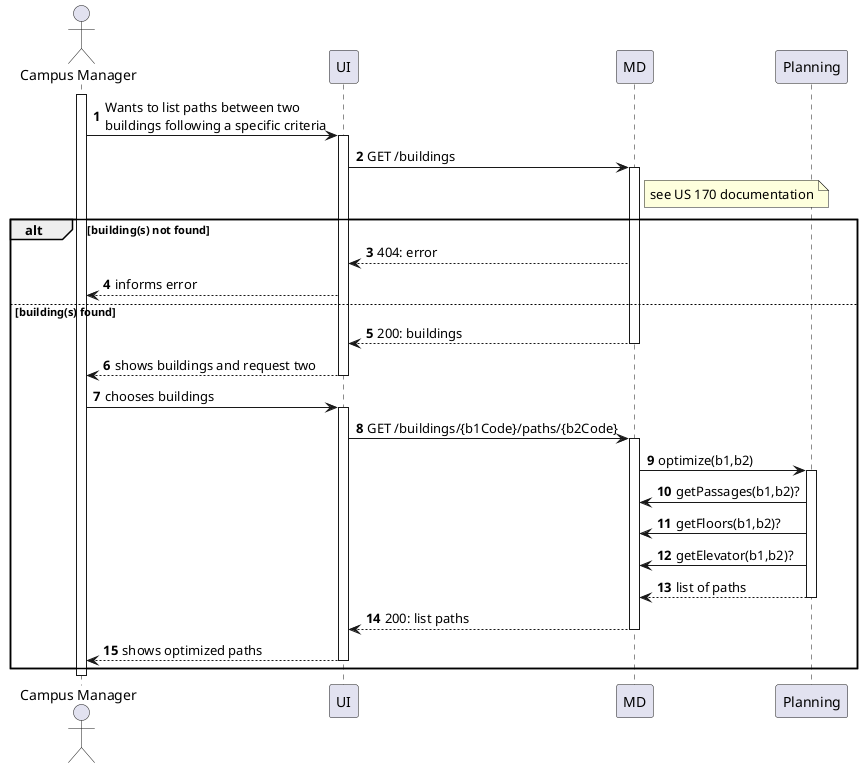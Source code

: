 @startuml
autonumber

actor "Campus Manager" as usr

participant "UI" as ui
participant "MD" as md
participant "Planning" as pl

activate usr
    usr -> ui : Wants to list paths between two \nbuildings following a specific criteria
    activate ui
        ui -> md : GET /buildings
        activate md
            note right of md : see US 170 documentation

        alt building(s) not found
            md --> ui: 404: error
            ui --> usr: informs error
        else building(s) found
            md --> ui : 200: buildings
            deactivate md

        ui --> usr : shows buildings and request two
    deactivate ui

    usr -> ui : chooses buildings
    activate ui

       ui -> md: GET /buildings/{b1Code}/paths/{b2Code}
       activate md
            md -> pl: optimize(b1,b2)
            activate pl
                pl -> md: getPassages(b1,b2)?
                pl -> md: getFloors(b1,b2)?
                pl -> md: getElevator(b1,b2)?


                pl --> md: list of paths
            deactivate pl

            md --> ui : 200: list paths
       deactivate md

       ui --> usr : shows optimized paths



    deactivate ui
    end
deactivate usr

@enduml
